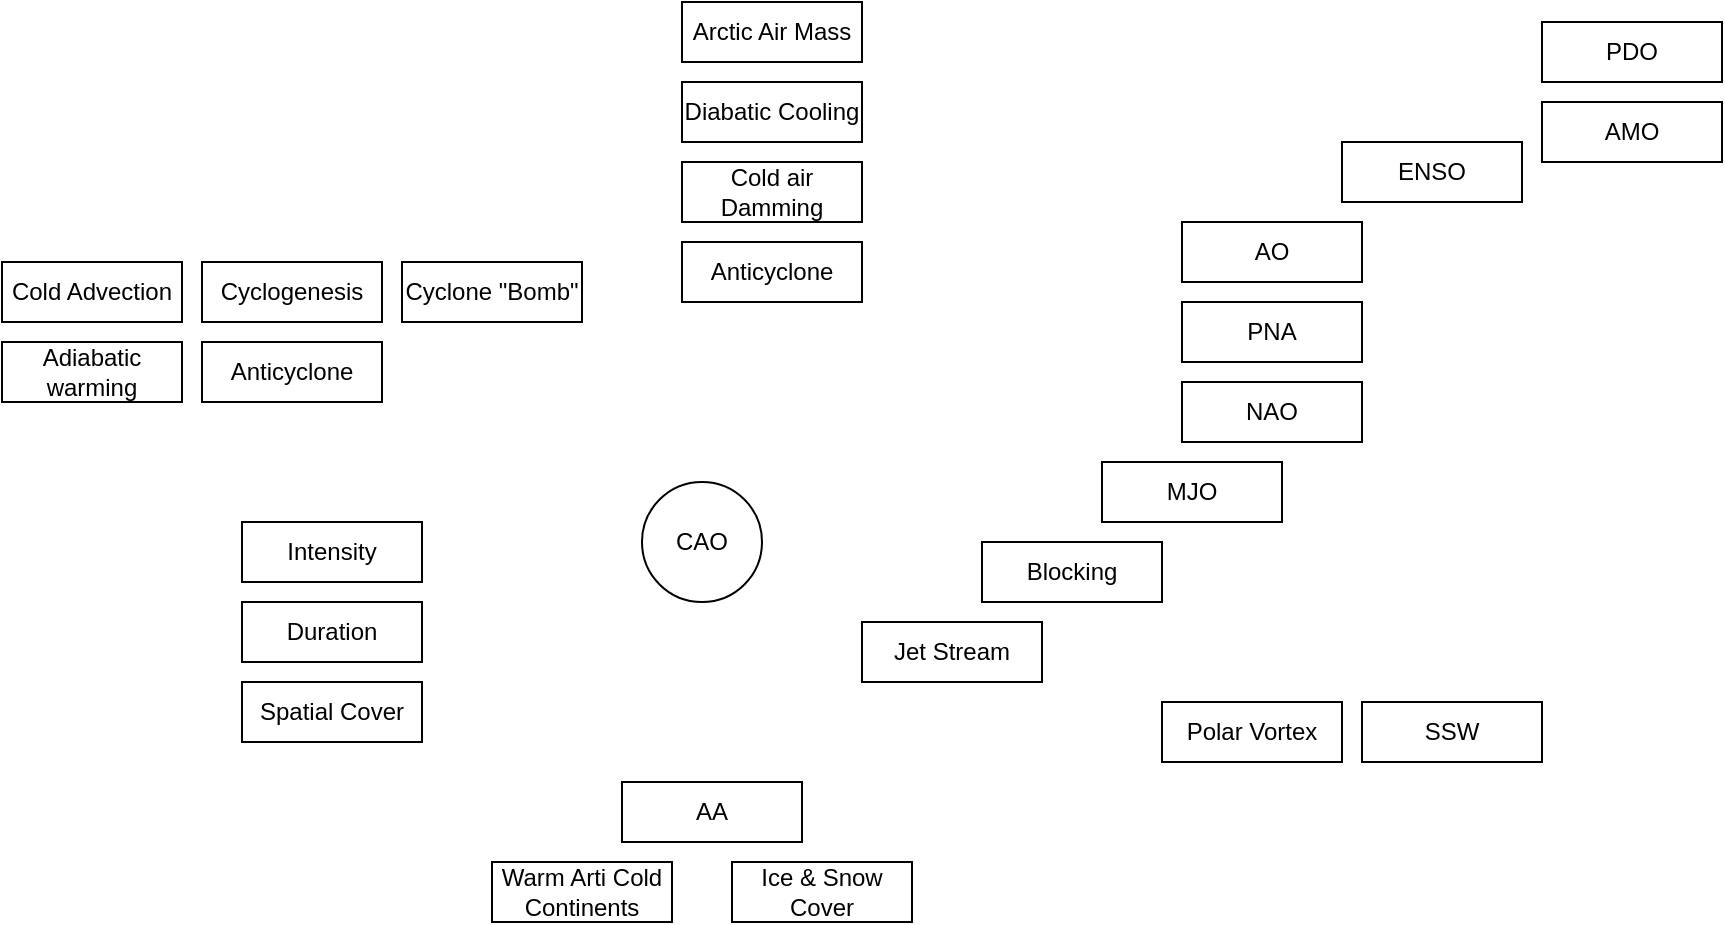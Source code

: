 <mxfile version="24.7.13">
  <diagram name="Page-1" id="WkQHQSfR3UGzcdIJU_Ku">
    <mxGraphModel dx="1155" dy="653" grid="1" gridSize="10" guides="1" tooltips="1" connect="1" arrows="1" fold="1" page="1" pageScale="1" pageWidth="850" pageHeight="1100" math="0" shadow="0">
      <root>
        <mxCell id="0" />
        <mxCell id="1" parent="0" />
        <mxCell id="NFCg2wp4Cs7eFLvAv7eK-1" value="CAO" style="ellipse;whiteSpace=wrap;html=1;aspect=fixed;" vertex="1" parent="1">
          <mxGeometry x="350" y="250" width="60" height="60" as="geometry" />
        </mxCell>
        <mxCell id="NFCg2wp4Cs7eFLvAv7eK-2" value="Cold Advection" style="rounded=0;whiteSpace=wrap;html=1;" vertex="1" parent="1">
          <mxGeometry x="30" y="140" width="90" height="30" as="geometry" />
        </mxCell>
        <mxCell id="NFCg2wp4Cs7eFLvAv7eK-3" value="Adiabatic warming" style="rounded=0;whiteSpace=wrap;html=1;" vertex="1" parent="1">
          <mxGeometry x="30" y="180" width="90" height="30" as="geometry" />
        </mxCell>
        <mxCell id="NFCg2wp4Cs7eFLvAv7eK-4" value="Cyclogenesis" style="rounded=0;whiteSpace=wrap;html=1;" vertex="1" parent="1">
          <mxGeometry x="130" y="140" width="90" height="30" as="geometry" />
        </mxCell>
        <mxCell id="NFCg2wp4Cs7eFLvAv7eK-5" value="Anticyclone" style="rounded=0;whiteSpace=wrap;html=1;" vertex="1" parent="1">
          <mxGeometry x="130" y="180" width="90" height="30" as="geometry" />
        </mxCell>
        <mxCell id="NFCg2wp4Cs7eFLvAv7eK-7" value="Arctic Air Mass" style="rounded=0;whiteSpace=wrap;html=1;" vertex="1" parent="1">
          <mxGeometry x="370" y="10" width="90" height="30" as="geometry" />
        </mxCell>
        <mxCell id="NFCg2wp4Cs7eFLvAv7eK-8" value="Diabatic Cooling" style="rounded=0;whiteSpace=wrap;html=1;" vertex="1" parent="1">
          <mxGeometry x="370" y="50" width="90" height="30" as="geometry" />
        </mxCell>
        <mxCell id="NFCg2wp4Cs7eFLvAv7eK-9" value="Anticyclone" style="rounded=0;whiteSpace=wrap;html=1;" vertex="1" parent="1">
          <mxGeometry x="370" y="130" width="90" height="30" as="geometry" />
        </mxCell>
        <mxCell id="NFCg2wp4Cs7eFLvAv7eK-10" value="Cold air Damming" style="rounded=0;whiteSpace=wrap;html=1;" vertex="1" parent="1">
          <mxGeometry x="370" y="90" width="90" height="30" as="geometry" />
        </mxCell>
        <mxCell id="NFCg2wp4Cs7eFLvAv7eK-11" value="Cyclone &quot;Bomb&quot;" style="rounded=0;whiteSpace=wrap;html=1;" vertex="1" parent="1">
          <mxGeometry x="230" y="140" width="90" height="30" as="geometry" />
        </mxCell>
        <mxCell id="NFCg2wp4Cs7eFLvAv7eK-12" value="MJO" style="rounded=0;whiteSpace=wrap;html=1;" vertex="1" parent="1">
          <mxGeometry x="580" y="240" width="90" height="30" as="geometry" />
        </mxCell>
        <mxCell id="NFCg2wp4Cs7eFLvAv7eK-13" value="Blocking" style="rounded=0;whiteSpace=wrap;html=1;" vertex="1" parent="1">
          <mxGeometry x="520" y="280" width="90" height="30" as="geometry" />
        </mxCell>
        <mxCell id="NFCg2wp4Cs7eFLvAv7eK-14" value="Jet Stream" style="rounded=0;whiteSpace=wrap;html=1;" vertex="1" parent="1">
          <mxGeometry x="460" y="320" width="90" height="30" as="geometry" />
        </mxCell>
        <mxCell id="NFCg2wp4Cs7eFLvAv7eK-15" value="NAO" style="rounded=0;whiteSpace=wrap;html=1;" vertex="1" parent="1">
          <mxGeometry x="620" y="200" width="90" height="30" as="geometry" />
        </mxCell>
        <mxCell id="NFCg2wp4Cs7eFLvAv7eK-16" value="PNA" style="rounded=0;whiteSpace=wrap;html=1;" vertex="1" parent="1">
          <mxGeometry x="620" y="160" width="90" height="30" as="geometry" />
        </mxCell>
        <mxCell id="NFCg2wp4Cs7eFLvAv7eK-17" value="AO" style="rounded=0;whiteSpace=wrap;html=1;" vertex="1" parent="1">
          <mxGeometry x="620" y="120" width="90" height="30" as="geometry" />
        </mxCell>
        <mxCell id="NFCg2wp4Cs7eFLvAv7eK-18" value="ENSO" style="rounded=0;whiteSpace=wrap;html=1;" vertex="1" parent="1">
          <mxGeometry x="700" y="80" width="90" height="30" as="geometry" />
        </mxCell>
        <mxCell id="NFCg2wp4Cs7eFLvAv7eK-19" value="AA" style="rounded=0;whiteSpace=wrap;html=1;" vertex="1" parent="1">
          <mxGeometry x="340" y="400" width="90" height="30" as="geometry" />
        </mxCell>
        <mxCell id="NFCg2wp4Cs7eFLvAv7eK-20" value="Polar Vortex" style="rounded=0;whiteSpace=wrap;html=1;" vertex="1" parent="1">
          <mxGeometry x="610" y="360" width="90" height="30" as="geometry" />
        </mxCell>
        <mxCell id="NFCg2wp4Cs7eFLvAv7eK-21" value="SSW" style="rounded=0;whiteSpace=wrap;html=1;" vertex="1" parent="1">
          <mxGeometry x="710" y="360" width="90" height="30" as="geometry" />
        </mxCell>
        <mxCell id="NFCg2wp4Cs7eFLvAv7eK-23" value="PDO" style="rounded=0;whiteSpace=wrap;html=1;" vertex="1" parent="1">
          <mxGeometry x="800" y="20" width="90" height="30" as="geometry" />
        </mxCell>
        <mxCell id="NFCg2wp4Cs7eFLvAv7eK-24" value="AMO" style="rounded=0;whiteSpace=wrap;html=1;" vertex="1" parent="1">
          <mxGeometry x="800" y="60" width="90" height="30" as="geometry" />
        </mxCell>
        <mxCell id="NFCg2wp4Cs7eFLvAv7eK-25" value="Ice &amp;amp; Snow Cover" style="rounded=0;whiteSpace=wrap;html=1;" vertex="1" parent="1">
          <mxGeometry x="395" y="440" width="90" height="30" as="geometry" />
        </mxCell>
        <mxCell id="NFCg2wp4Cs7eFLvAv7eK-26" value="Warm Arti Cold Continents" style="rounded=0;whiteSpace=wrap;html=1;" vertex="1" parent="1">
          <mxGeometry x="275" y="440" width="90" height="30" as="geometry" />
        </mxCell>
        <mxCell id="NFCg2wp4Cs7eFLvAv7eK-27" value="Intensity" style="rounded=0;whiteSpace=wrap;html=1;" vertex="1" parent="1">
          <mxGeometry x="150" y="270" width="90" height="30" as="geometry" />
        </mxCell>
        <mxCell id="NFCg2wp4Cs7eFLvAv7eK-28" value="Duration" style="rounded=0;whiteSpace=wrap;html=1;" vertex="1" parent="1">
          <mxGeometry x="150" y="310" width="90" height="30" as="geometry" />
        </mxCell>
        <mxCell id="NFCg2wp4Cs7eFLvAv7eK-29" value="Spatial Cover" style="rounded=0;whiteSpace=wrap;html=1;" vertex="1" parent="1">
          <mxGeometry x="150" y="350" width="90" height="30" as="geometry" />
        </mxCell>
      </root>
    </mxGraphModel>
  </diagram>
</mxfile>
